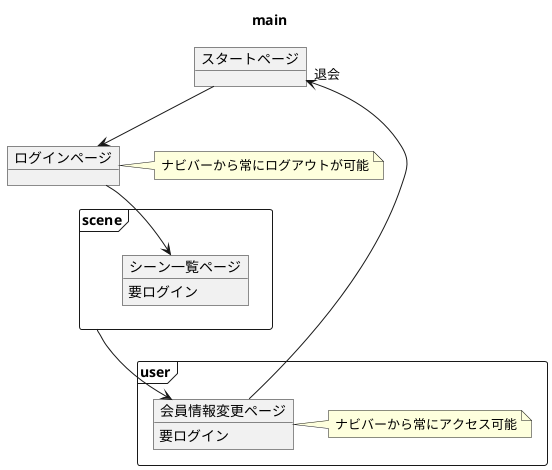 @startuml

title main

Object スタートページ
Object ログインページ

note left of ログインページ
ナビバーから常にログアウトが可能
end note

package "scene" <<frame>> {
  Object シーン一覧ページ
}

package "user" <<frame>> {
  Object 会員情報変更ページ

  note right of 会員情報変更ページ
    ナビバーから常にアクセス可能
  end note
}


' フィールド定義
シーン一覧ページ : 要ログイン
会員情報変更ページ : 要ログイン

' 遷移
' - メイン遷移
スタートページ -down-> ログインページ
ログインページ --down> シーン一覧ページ
' - 会員情報変更遷移
scene--> 会員情報変更ページ
会員情報変更ページ -up-> "退会" スタートページ


@enduml
